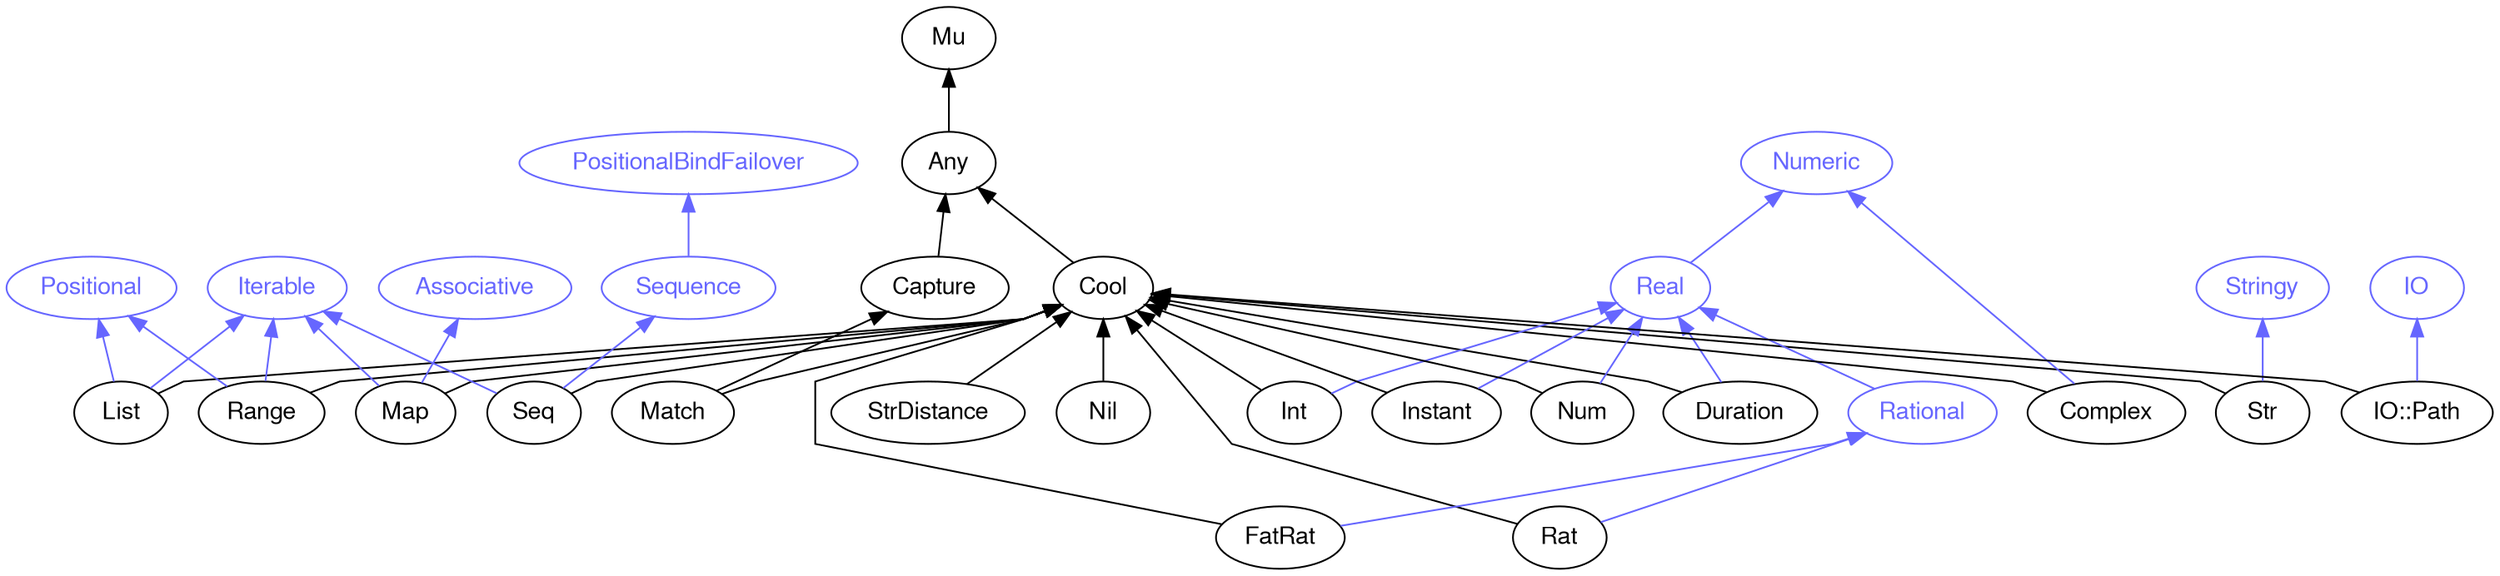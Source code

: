 digraph "perl6-type-graph" {
    rankdir=BT;
    splines=polyline;
    overlap=false; 
    // Types
    "Cool" [color="#000000", fontcolor="#000000", href="/type/Cool", fontname="FreeSans"];
    "Mu" [color="#000000", fontcolor="#000000", href="/type/Mu", fontname="FreeSans"];
    "Any" [color="#000000", fontcolor="#000000", href="/type/Any", fontname="FreeSans"];
    "Numeric" [color="#6666FF", fontcolor="#6666FF", href="/type/Numeric", fontname="FreeSans"];
    "Real" [color="#6666FF", fontcolor="#6666FF", href="/type/Real", fontname="FreeSans"];
    "Duration" [color="#000000", fontcolor="#000000", href="/type/Duration", fontname="FreeSans"];
    "Positional" [color="#6666FF", fontcolor="#6666FF", href="/type/Positional", fontname="FreeSans"];
    "Iterable" [color="#6666FF", fontcolor="#6666FF", href="/type/Iterable", fontname="FreeSans"];
    "List" [color="#000000", fontcolor="#000000", href="/type/List", fontname="FreeSans"];
    "Stringy" [color="#6666FF", fontcolor="#6666FF", href="/type/Stringy", fontname="FreeSans"];
    "Str" [color="#000000", fontcolor="#000000", href="/type/Str", fontname="FreeSans"];
    "Capture" [color="#000000", fontcolor="#000000", href="/type/Capture", fontname="FreeSans"];
    "Match" [color="#000000", fontcolor="#000000", href="/type/Match", fontname="FreeSans"];
    "Range" [color="#000000", fontcolor="#000000", href="/type/Range", fontname="FreeSans"];
    "Rational" [color="#6666FF", fontcolor="#6666FF", href="/type/Rational", fontname="FreeSans"];
    "Rat" [color="#000000", fontcolor="#000000", href="/type/Rat", fontname="FreeSans"];
    "StrDistance" [color="#000000", fontcolor="#000000", href="/type/StrDistance", fontname="FreeSans"];
    "Complex" [color="#000000", fontcolor="#000000", href="/type/Complex", fontname="FreeSans"];
    "Nil" [color="#000000", fontcolor="#000000", href="/type/Nil", fontname="FreeSans"];
    "Int" [color="#000000", fontcolor="#000000", href="/type/Int", fontname="FreeSans"];
    "Instant" [color="#000000", fontcolor="#000000", href="/type/Instant", fontname="FreeSans"];
    "Associative" [color="#6666FF", fontcolor="#6666FF", href="/type/Associative", fontname="FreeSans"];
    "Map" [color="#000000", fontcolor="#000000", href="/type/Map", fontname="FreeSans"];
    "PositionalBindFailover" [color="#6666FF", fontcolor="#6666FF", href="/type/PositionalBindFailover", fontname="FreeSans"];
    "Sequence" [color="#6666FF", fontcolor="#6666FF", href="/type/Sequence", fontname="FreeSans"];
    "Seq" [color="#000000", fontcolor="#000000", href="/type/Seq", fontname="FreeSans"];
    "FatRat" [color="#000000", fontcolor="#000000", href="/type/FatRat", fontname="FreeSans"];
    "Num" [color="#000000", fontcolor="#000000", href="/type/Num", fontname="FreeSans"];
    "IO" [color="#6666FF", fontcolor="#6666FF", href="/type/IO", fontname="FreeSans"];
    "IO::Path" [color="#000000", fontcolor="#000000", href="/type/IO::Path", fontname="FreeSans"];

    // Superclasses
    "Cool" -> "Any" [color="#000000"];
    "Any" -> "Mu" [color="#000000"];
    "Duration" -> "Cool" [color="#000000"];
    "List" -> "Cool" [color="#000000"];
    "Str" -> "Cool" [color="#000000"];
    "Capture" -> "Any" [color="#000000"];
    "Match" -> "Capture" [color="#000000"];
    "Match" -> "Cool" [color="#000000"];
    "Range" -> "Cool" [color="#000000"];
    "Rat" -> "Cool" [color="#000000"];
    "StrDistance" -> "Cool" [color="#000000"];
    "Complex" -> "Cool" [color="#000000"];
    "Nil" -> "Cool" [color="#000000"];
    "Int" -> "Cool" [color="#000000"];
    "Instant" -> "Cool" [color="#000000"];
    "Map" -> "Cool" [color="#000000"];
    "Seq" -> "Cool" [color="#000000"];
    "FatRat" -> "Cool" [color="#000000"];
    "Num" -> "Cool" [color="#000000"];
    "IO::Path" -> "Cool" [color="#000000"];

    // Roles
    "Real" -> "Numeric" [color="#6666FF"];
    "Duration" -> "Real" [color="#6666FF"];
    "List" -> "Positional" [color="#6666FF"];
    "List" -> "Iterable" [color="#6666FF"];
    "Str" -> "Stringy" [color="#6666FF"];
    "Range" -> "Positional" [color="#6666FF"];
    "Range" -> "Iterable" [color="#6666FF"];
    "Rational" -> "Real" [color="#6666FF"];
    "Rat" -> "Rational" [color="#6666FF"];
    "Complex" -> "Numeric" [color="#6666FF"];
    "Int" -> "Real" [color="#6666FF"];
    "Instant" -> "Real" [color="#6666FF"];
    "Map" -> "Iterable" [color="#6666FF"];
    "Map" -> "Associative" [color="#6666FF"];
    "Sequence" -> "PositionalBindFailover" [color="#6666FF"];
    "Seq" -> "Iterable" [color="#6666FF"];
    "Seq" -> "Sequence" [color="#6666FF"];
    "FatRat" -> "Rational" [color="#6666FF"];
    "Num" -> "Real" [color="#6666FF"];
    "IO::Path" -> "IO" [color="#6666FF"];
}
